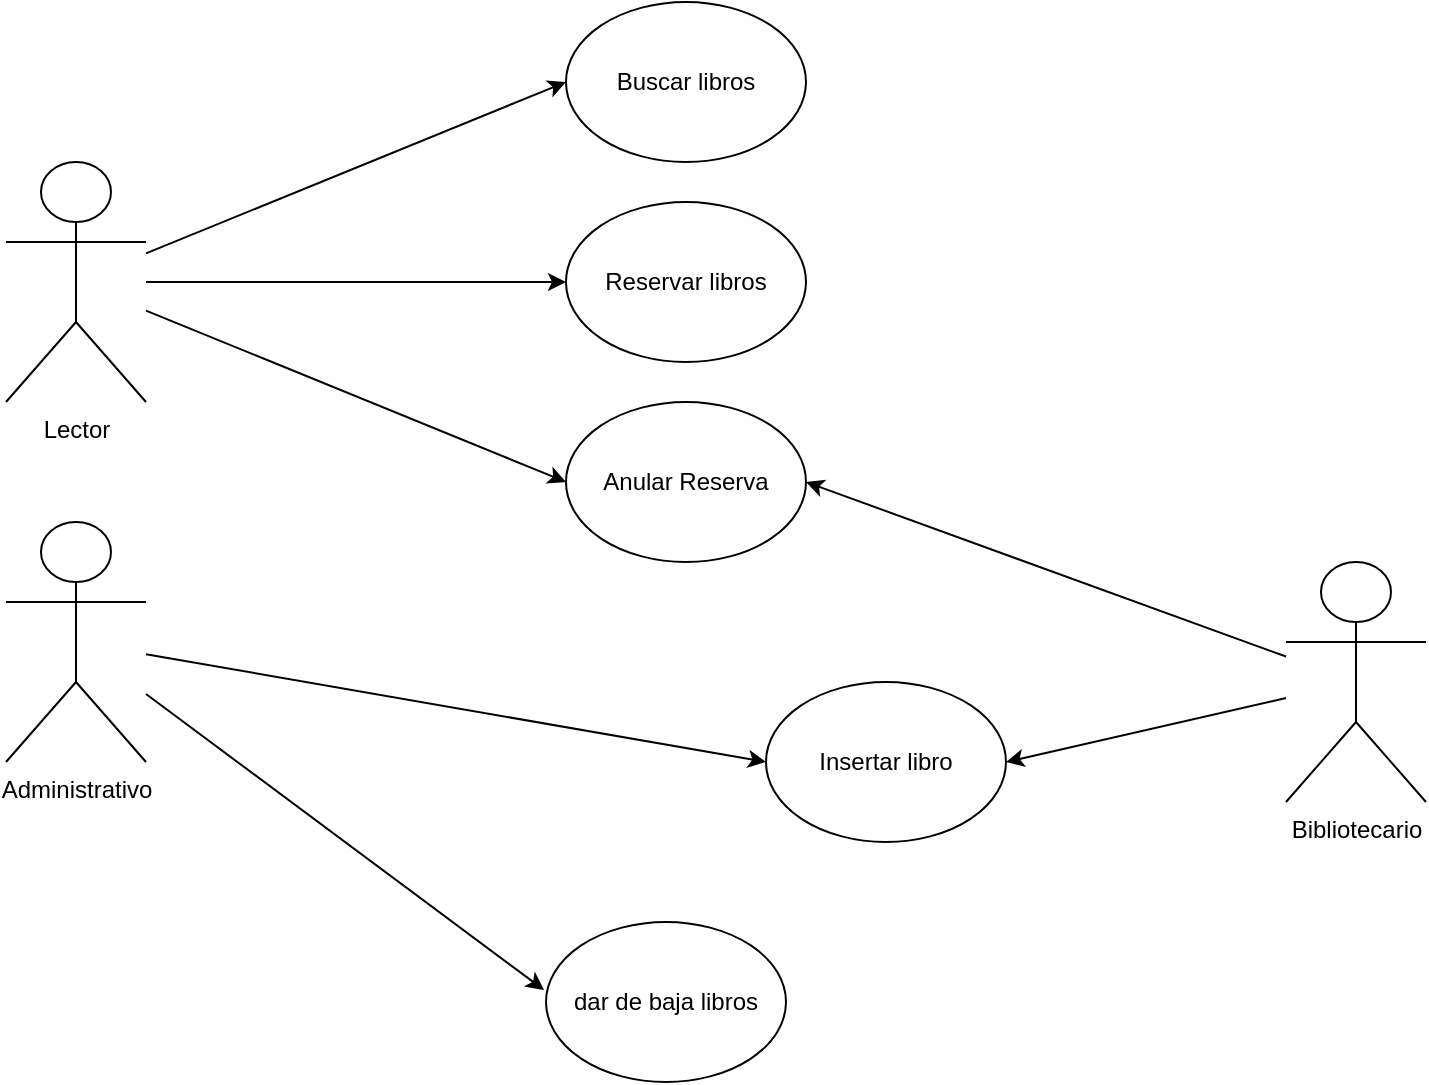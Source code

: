 <mxfile version="22.1.21" type="device">
  <diagram name="Página-1" id="qPad0FoHqrgjq_IVSnwz">
    <mxGraphModel dx="1095" dy="1346" grid="1" gridSize="10" guides="1" tooltips="1" connect="1" arrows="1" fold="1" page="1" pageScale="1" pageWidth="827" pageHeight="1169" math="0" shadow="0">
      <root>
        <mxCell id="0" />
        <mxCell id="1" parent="0" />
        <mxCell id="3OpTzYnTfZaQe-0JMhpo-14" style="rounded=0;orthogonalLoop=1;jettySize=auto;html=1;entryX=0;entryY=0.5;entryDx=0;entryDy=0;" parent="1" source="3OpTzYnTfZaQe-0JMhpo-1" target="3OpTzYnTfZaQe-0JMhpo-8" edge="1">
          <mxGeometry relative="1" as="geometry" />
        </mxCell>
        <mxCell id="3OpTzYnTfZaQe-0JMhpo-15" style="rounded=0;orthogonalLoop=1;jettySize=auto;html=1;" parent="1" source="3OpTzYnTfZaQe-0JMhpo-1" target="3OpTzYnTfZaQe-0JMhpo-9" edge="1">
          <mxGeometry relative="1" as="geometry" />
        </mxCell>
        <mxCell id="3OpTzYnTfZaQe-0JMhpo-16" style="rounded=0;orthogonalLoop=1;jettySize=auto;html=1;entryX=0;entryY=0.5;entryDx=0;entryDy=0;" parent="1" source="3OpTzYnTfZaQe-0JMhpo-1" target="3OpTzYnTfZaQe-0JMhpo-10" edge="1">
          <mxGeometry relative="1" as="geometry" />
        </mxCell>
        <mxCell id="3OpTzYnTfZaQe-0JMhpo-1" value="Lector" style="shape=umlActor;verticalLabelPosition=bottom;verticalAlign=top;html=1;outlineConnect=0;" parent="1" vertex="1">
          <mxGeometry x="240" y="80" width="70" height="120" as="geometry" />
        </mxCell>
        <mxCell id="3OpTzYnTfZaQe-0JMhpo-22" style="rounded=0;orthogonalLoop=1;jettySize=auto;html=1;entryX=1;entryY=0.5;entryDx=0;entryDy=0;" parent="1" source="3OpTzYnTfZaQe-0JMhpo-2" target="3OpTzYnTfZaQe-0JMhpo-10" edge="1">
          <mxGeometry relative="1" as="geometry" />
        </mxCell>
        <mxCell id="3OpTzYnTfZaQe-0JMhpo-23" style="rounded=0;orthogonalLoop=1;jettySize=auto;html=1;entryX=1;entryY=0.5;entryDx=0;entryDy=0;" parent="1" source="3OpTzYnTfZaQe-0JMhpo-2" target="3OpTzYnTfZaQe-0JMhpo-11" edge="1">
          <mxGeometry relative="1" as="geometry" />
        </mxCell>
        <mxCell id="3OpTzYnTfZaQe-0JMhpo-2" value="Bibliotecario" style="shape=umlActor;verticalLabelPosition=bottom;verticalAlign=top;html=1;outlineConnect=0;" parent="1" vertex="1">
          <mxGeometry x="880" y="280" width="70" height="120" as="geometry" />
        </mxCell>
        <mxCell id="3OpTzYnTfZaQe-0JMhpo-19" style="rounded=0;orthogonalLoop=1;jettySize=auto;html=1;entryX=0;entryY=0.5;entryDx=0;entryDy=0;" parent="1" source="3OpTzYnTfZaQe-0JMhpo-3" target="3OpTzYnTfZaQe-0JMhpo-11" edge="1">
          <mxGeometry relative="1" as="geometry" />
        </mxCell>
        <mxCell id="3OpTzYnTfZaQe-0JMhpo-3" value="Administrativo" style="shape=umlActor;verticalLabelPosition=bottom;verticalAlign=top;html=1;outlineConnect=0;" parent="1" vertex="1">
          <mxGeometry x="240" y="260" width="70" height="120" as="geometry" />
        </mxCell>
        <mxCell id="3OpTzYnTfZaQe-0JMhpo-8" value="Buscar libros" style="ellipse;whiteSpace=wrap;html=1;" parent="1" vertex="1">
          <mxGeometry x="520" width="120" height="80" as="geometry" />
        </mxCell>
        <mxCell id="3OpTzYnTfZaQe-0JMhpo-9" value="Reservar libros" style="ellipse;whiteSpace=wrap;html=1;" parent="1" vertex="1">
          <mxGeometry x="520" y="100" width="120" height="80" as="geometry" />
        </mxCell>
        <mxCell id="3OpTzYnTfZaQe-0JMhpo-10" value="Anular Reserva" style="ellipse;whiteSpace=wrap;html=1;" parent="1" vertex="1">
          <mxGeometry x="520" y="200" width="120" height="80" as="geometry" />
        </mxCell>
        <mxCell id="3OpTzYnTfZaQe-0JMhpo-11" value="Insertar libro" style="ellipse;whiteSpace=wrap;html=1;" parent="1" vertex="1">
          <mxGeometry x="620" y="340" width="120" height="80" as="geometry" />
        </mxCell>
        <mxCell id="3OpTzYnTfZaQe-0JMhpo-12" value="dar de baja libros" style="ellipse;whiteSpace=wrap;html=1;" parent="1" vertex="1">
          <mxGeometry x="510" y="460" width="120" height="80" as="geometry" />
        </mxCell>
        <mxCell id="3OpTzYnTfZaQe-0JMhpo-20" style="rounded=0;orthogonalLoop=1;jettySize=auto;html=1;entryX=-0.008;entryY=0.425;entryDx=0;entryDy=0;entryPerimeter=0;" parent="1" source="3OpTzYnTfZaQe-0JMhpo-3" target="3OpTzYnTfZaQe-0JMhpo-12" edge="1">
          <mxGeometry relative="1" as="geometry" />
        </mxCell>
      </root>
    </mxGraphModel>
  </diagram>
</mxfile>
